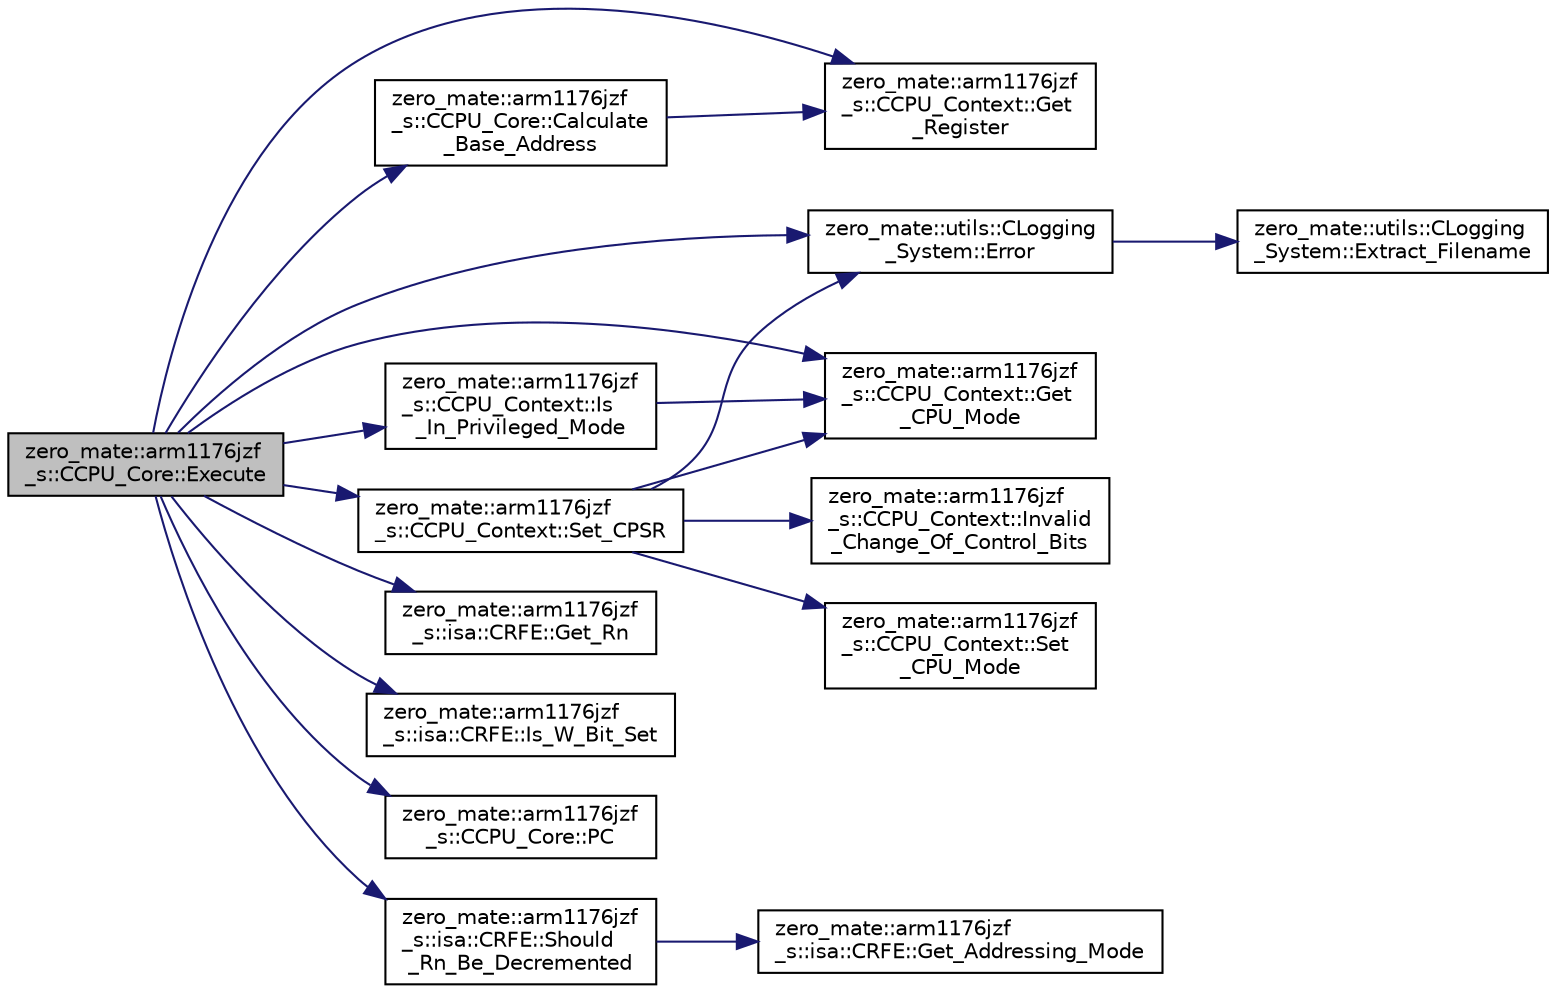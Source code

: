digraph "zero_mate::arm1176jzf_s::CCPU_Core::Execute"
{
 // LATEX_PDF_SIZE
  bgcolor="transparent";
  edge [fontname="Helvetica",fontsize="10",labelfontname="Helvetica",labelfontsize="10"];
  node [fontname="Helvetica",fontsize="10",shape=record];
  rankdir="LR";
  Node1 [label="zero_mate::arm1176jzf\l_s::CCPU_Core::Execute",height=0.2,width=0.4,color="black", fillcolor="grey75", style="filled", fontcolor="black",tooltip="Executes an RFE instruction."];
  Node1 -> Node2 [color="midnightblue",fontsize="10",style="solid",fontname="Helvetica"];
  Node2 [label="zero_mate::arm1176jzf\l_s::CCPU_Core::Calculate\l_Base_Address",height=0.2,width=0.4,color="black",URL="$classzero__mate_1_1arm1176jzf__s_1_1CCPU__Core.html#a65fef8be920aaccdf3cfea5b0e3d0cee",tooltip="Calculates the base address of a data transfer instruction."];
  Node2 -> Node3 [color="midnightblue",fontsize="10",style="solid",fontname="Helvetica"];
  Node3 [label="zero_mate::arm1176jzf\l_s::CCPU_Context::Get\l_Register",height=0.2,width=0.4,color="black",URL="$classzero__mate_1_1arm1176jzf__s_1_1CCPU__Context.html#a22efcb34f3c1bd9f46f1f75771103ef9",tooltip=" "];
  Node1 -> Node4 [color="midnightblue",fontsize="10",style="solid",fontname="Helvetica"];
  Node4 [label="zero_mate::utils::CLogging\l_System::Error",height=0.2,width=0.4,color="black",URL="$classzero__mate_1_1utils_1_1CLogging__System.html#aba3c5c64cd12e058e6a288db2cd89a15",tooltip=" "];
  Node4 -> Node5 [color="midnightblue",fontsize="10",style="solid",fontname="Helvetica"];
  Node5 [label="zero_mate::utils::CLogging\l_System::Extract_Filename",height=0.2,width=0.4,color="black",URL="$classzero__mate_1_1utils_1_1CLogging__System.html#af3fd8f336b5853e954283d93f2c32edd",tooltip=" "];
  Node1 -> Node6 [color="midnightblue",fontsize="10",style="solid",fontname="Helvetica"];
  Node6 [label="zero_mate::arm1176jzf\l_s::CCPU_Context::Get\l_CPU_Mode",height=0.2,width=0.4,color="black",URL="$classzero__mate_1_1arm1176jzf__s_1_1CCPU__Context.html#aa740f9219bb413d707ac72f373e60d3a",tooltip=" "];
  Node1 -> Node3 [color="midnightblue",fontsize="10",style="solid",fontname="Helvetica"];
  Node1 -> Node7 [color="midnightblue",fontsize="10",style="solid",fontname="Helvetica"];
  Node7 [label="zero_mate::arm1176jzf\l_s::isa::CRFE::Get_Rn",height=0.2,width=0.4,color="black",URL="$classzero__mate_1_1arm1176jzf__s_1_1isa_1_1CRFE.html#ac751a236ccd8b3f541358d91c4f51474",tooltip=" "];
  Node1 -> Node8 [color="midnightblue",fontsize="10",style="solid",fontname="Helvetica"];
  Node8 [label="zero_mate::arm1176jzf\l_s::CCPU_Context::Is\l_In_Privileged_Mode",height=0.2,width=0.4,color="black",URL="$classzero__mate_1_1arm1176jzf__s_1_1CCPU__Context.html#a573470217091c27cf30f1411ea453e5d",tooltip=" "];
  Node8 -> Node6 [color="midnightblue",fontsize="10",style="solid",fontname="Helvetica"];
  Node1 -> Node9 [color="midnightblue",fontsize="10",style="solid",fontname="Helvetica"];
  Node9 [label="zero_mate::arm1176jzf\l_s::isa::CRFE::Is_W_Bit_Set",height=0.2,width=0.4,color="black",URL="$classzero__mate_1_1arm1176jzf__s_1_1isa_1_1CRFE.html#af6c44e56c0e4206e173ad866e3b1628d",tooltip=" "];
  Node1 -> Node10 [color="midnightblue",fontsize="10",style="solid",fontname="Helvetica"];
  Node10 [label="zero_mate::arm1176jzf\l_s::CCPU_Core::PC",height=0.2,width=0.4,color="black",URL="$classzero__mate_1_1arm1176jzf__s_1_1CCPU__Core.html#a423eacd01e574e782a2b7cf51f28c56c",tooltip="Returns a reference to the PC register (r15)"];
  Node1 -> Node11 [color="midnightblue",fontsize="10",style="solid",fontname="Helvetica"];
  Node11 [label="zero_mate::arm1176jzf\l_s::CCPU_Context::Set_CPSR",height=0.2,width=0.4,color="black",URL="$classzero__mate_1_1arm1176jzf__s_1_1CCPU__Context.html#a53765299c790cc790e15deb2c701bd2a",tooltip=" "];
  Node11 -> Node4 [color="midnightblue",fontsize="10",style="solid",fontname="Helvetica"];
  Node11 -> Node6 [color="midnightblue",fontsize="10",style="solid",fontname="Helvetica"];
  Node11 -> Node12 [color="midnightblue",fontsize="10",style="solid",fontname="Helvetica"];
  Node12 [label="zero_mate::arm1176jzf\l_s::CCPU_Context::Invalid\l_Change_Of_Control_Bits",height=0.2,width=0.4,color="black",URL="$classzero__mate_1_1arm1176jzf__s_1_1CCPU__Context.html#aa53dae8f0dd16d916a852e572dfa95ba",tooltip=" "];
  Node11 -> Node13 [color="midnightblue",fontsize="10",style="solid",fontname="Helvetica"];
  Node13 [label="zero_mate::arm1176jzf\l_s::CCPU_Context::Set\l_CPU_Mode",height=0.2,width=0.4,color="black",URL="$classzero__mate_1_1arm1176jzf__s_1_1CCPU__Context.html#a7efff674f8141eab73cb69099220f0d5",tooltip=" "];
  Node1 -> Node14 [color="midnightblue",fontsize="10",style="solid",fontname="Helvetica"];
  Node14 [label="zero_mate::arm1176jzf\l_s::isa::CRFE::Should\l_Rn_Be_Decremented",height=0.2,width=0.4,color="black",URL="$classzero__mate_1_1arm1176jzf__s_1_1isa_1_1CRFE.html#ae22cbc9bdca830ee81a0c2cf6a7f51d0",tooltip=" "];
  Node14 -> Node15 [color="midnightblue",fontsize="10",style="solid",fontname="Helvetica"];
  Node15 [label="zero_mate::arm1176jzf\l_s::isa::CRFE::Get_Addressing_Mode",height=0.2,width=0.4,color="black",URL="$classzero__mate_1_1arm1176jzf__s_1_1isa_1_1CRFE.html#a2243a3d6d44676a02dcc6e17031414ee",tooltip=" "];
}
